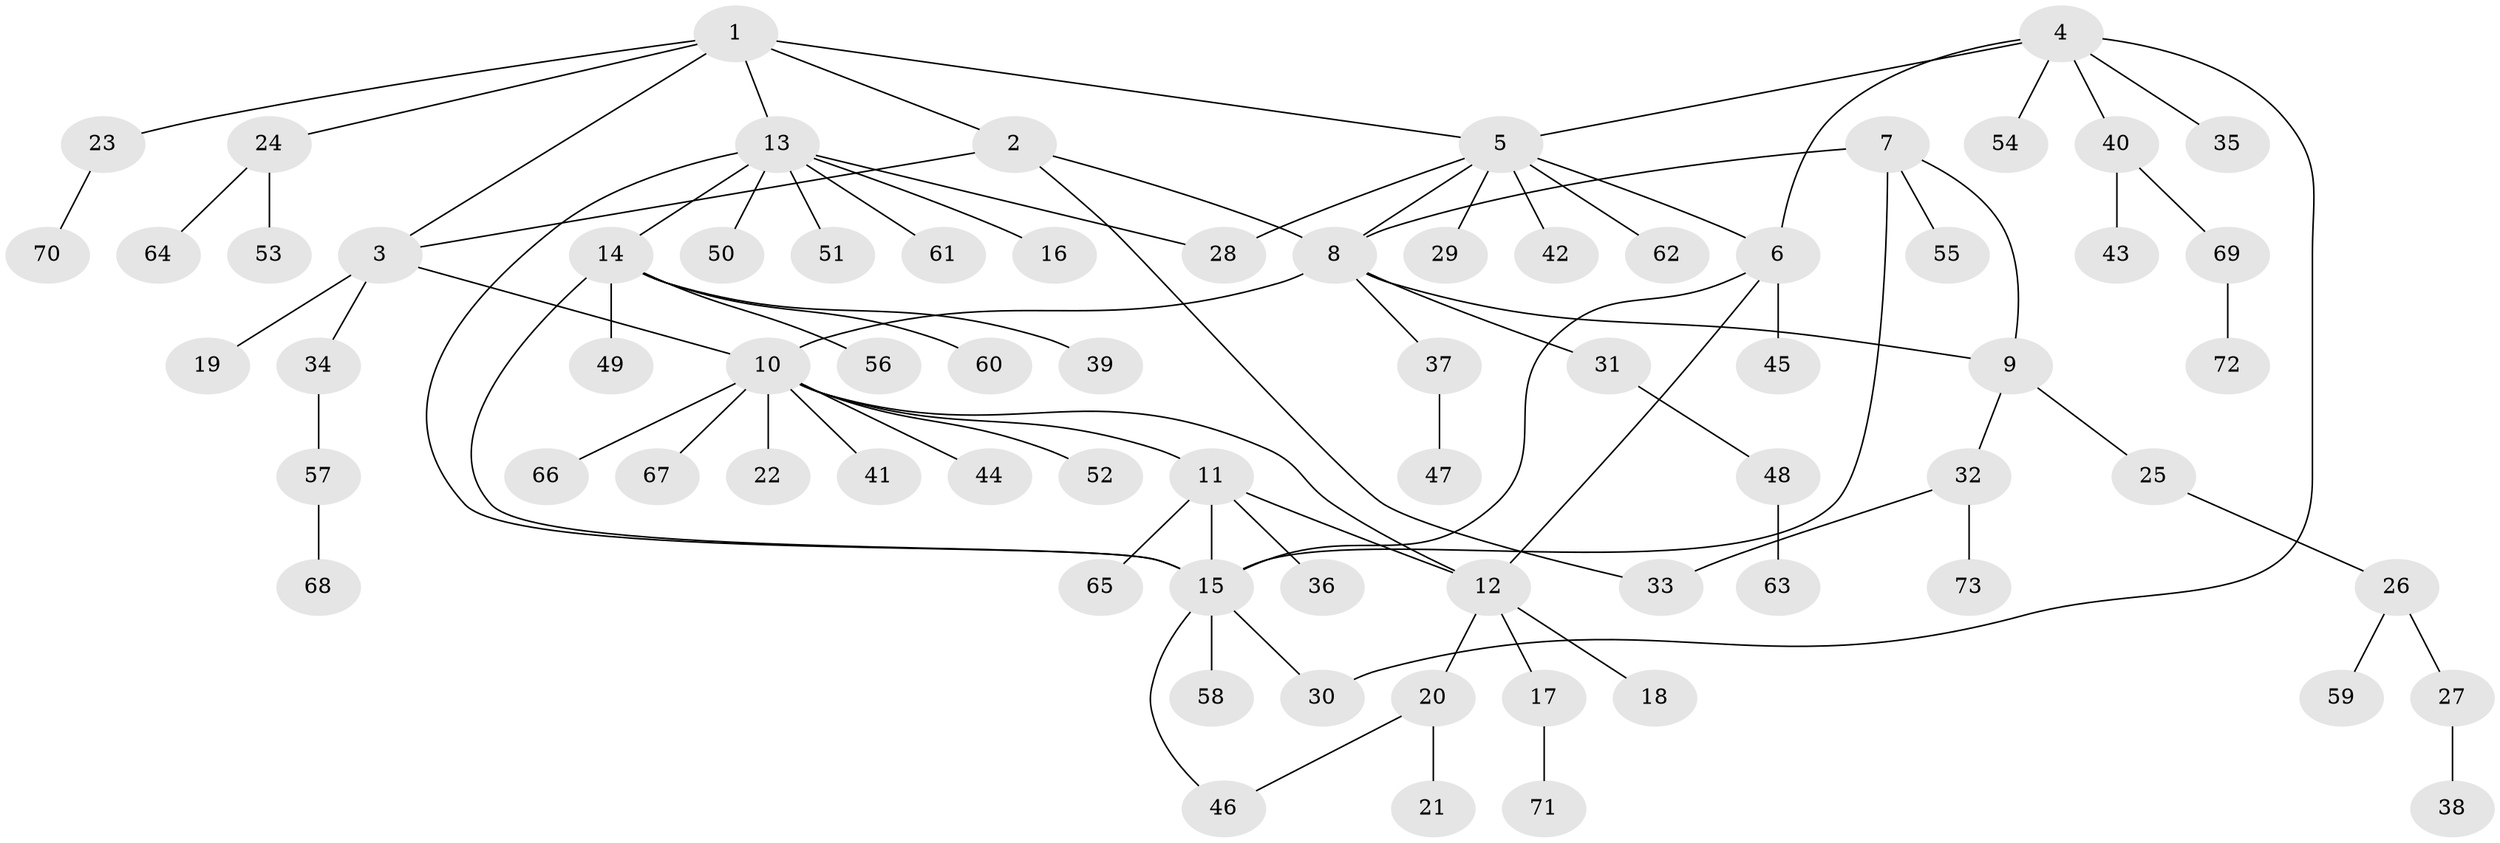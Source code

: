 // Generated by graph-tools (version 1.1) at 2025/16/03/09/25 04:16:07]
// undirected, 73 vertices, 87 edges
graph export_dot {
graph [start="1"]
  node [color=gray90,style=filled];
  1;
  2;
  3;
  4;
  5;
  6;
  7;
  8;
  9;
  10;
  11;
  12;
  13;
  14;
  15;
  16;
  17;
  18;
  19;
  20;
  21;
  22;
  23;
  24;
  25;
  26;
  27;
  28;
  29;
  30;
  31;
  32;
  33;
  34;
  35;
  36;
  37;
  38;
  39;
  40;
  41;
  42;
  43;
  44;
  45;
  46;
  47;
  48;
  49;
  50;
  51;
  52;
  53;
  54;
  55;
  56;
  57;
  58;
  59;
  60;
  61;
  62;
  63;
  64;
  65;
  66;
  67;
  68;
  69;
  70;
  71;
  72;
  73;
  1 -- 2;
  1 -- 3;
  1 -- 5;
  1 -- 13;
  1 -- 23;
  1 -- 24;
  2 -- 3;
  2 -- 8;
  2 -- 33;
  3 -- 10;
  3 -- 19;
  3 -- 34;
  4 -- 5;
  4 -- 6;
  4 -- 30;
  4 -- 35;
  4 -- 40;
  4 -- 54;
  5 -- 6;
  5 -- 8;
  5 -- 28;
  5 -- 29;
  5 -- 42;
  5 -- 62;
  6 -- 12;
  6 -- 15;
  6 -- 45;
  7 -- 8;
  7 -- 9;
  7 -- 15;
  7 -- 55;
  8 -- 9;
  8 -- 10;
  8 -- 31;
  8 -- 37;
  9 -- 25;
  9 -- 32;
  10 -- 11;
  10 -- 12;
  10 -- 22;
  10 -- 41;
  10 -- 44;
  10 -- 52;
  10 -- 66;
  10 -- 67;
  11 -- 12;
  11 -- 15;
  11 -- 36;
  11 -- 65;
  12 -- 17;
  12 -- 18;
  12 -- 20;
  13 -- 14;
  13 -- 15;
  13 -- 16;
  13 -- 28;
  13 -- 50;
  13 -- 51;
  13 -- 61;
  14 -- 15;
  14 -- 39;
  14 -- 49;
  14 -- 56;
  14 -- 60;
  15 -- 30;
  15 -- 46;
  15 -- 58;
  17 -- 71;
  20 -- 21;
  20 -- 46;
  23 -- 70;
  24 -- 53;
  24 -- 64;
  25 -- 26;
  26 -- 27;
  26 -- 59;
  27 -- 38;
  31 -- 48;
  32 -- 33;
  32 -- 73;
  34 -- 57;
  37 -- 47;
  40 -- 43;
  40 -- 69;
  48 -- 63;
  57 -- 68;
  69 -- 72;
}

